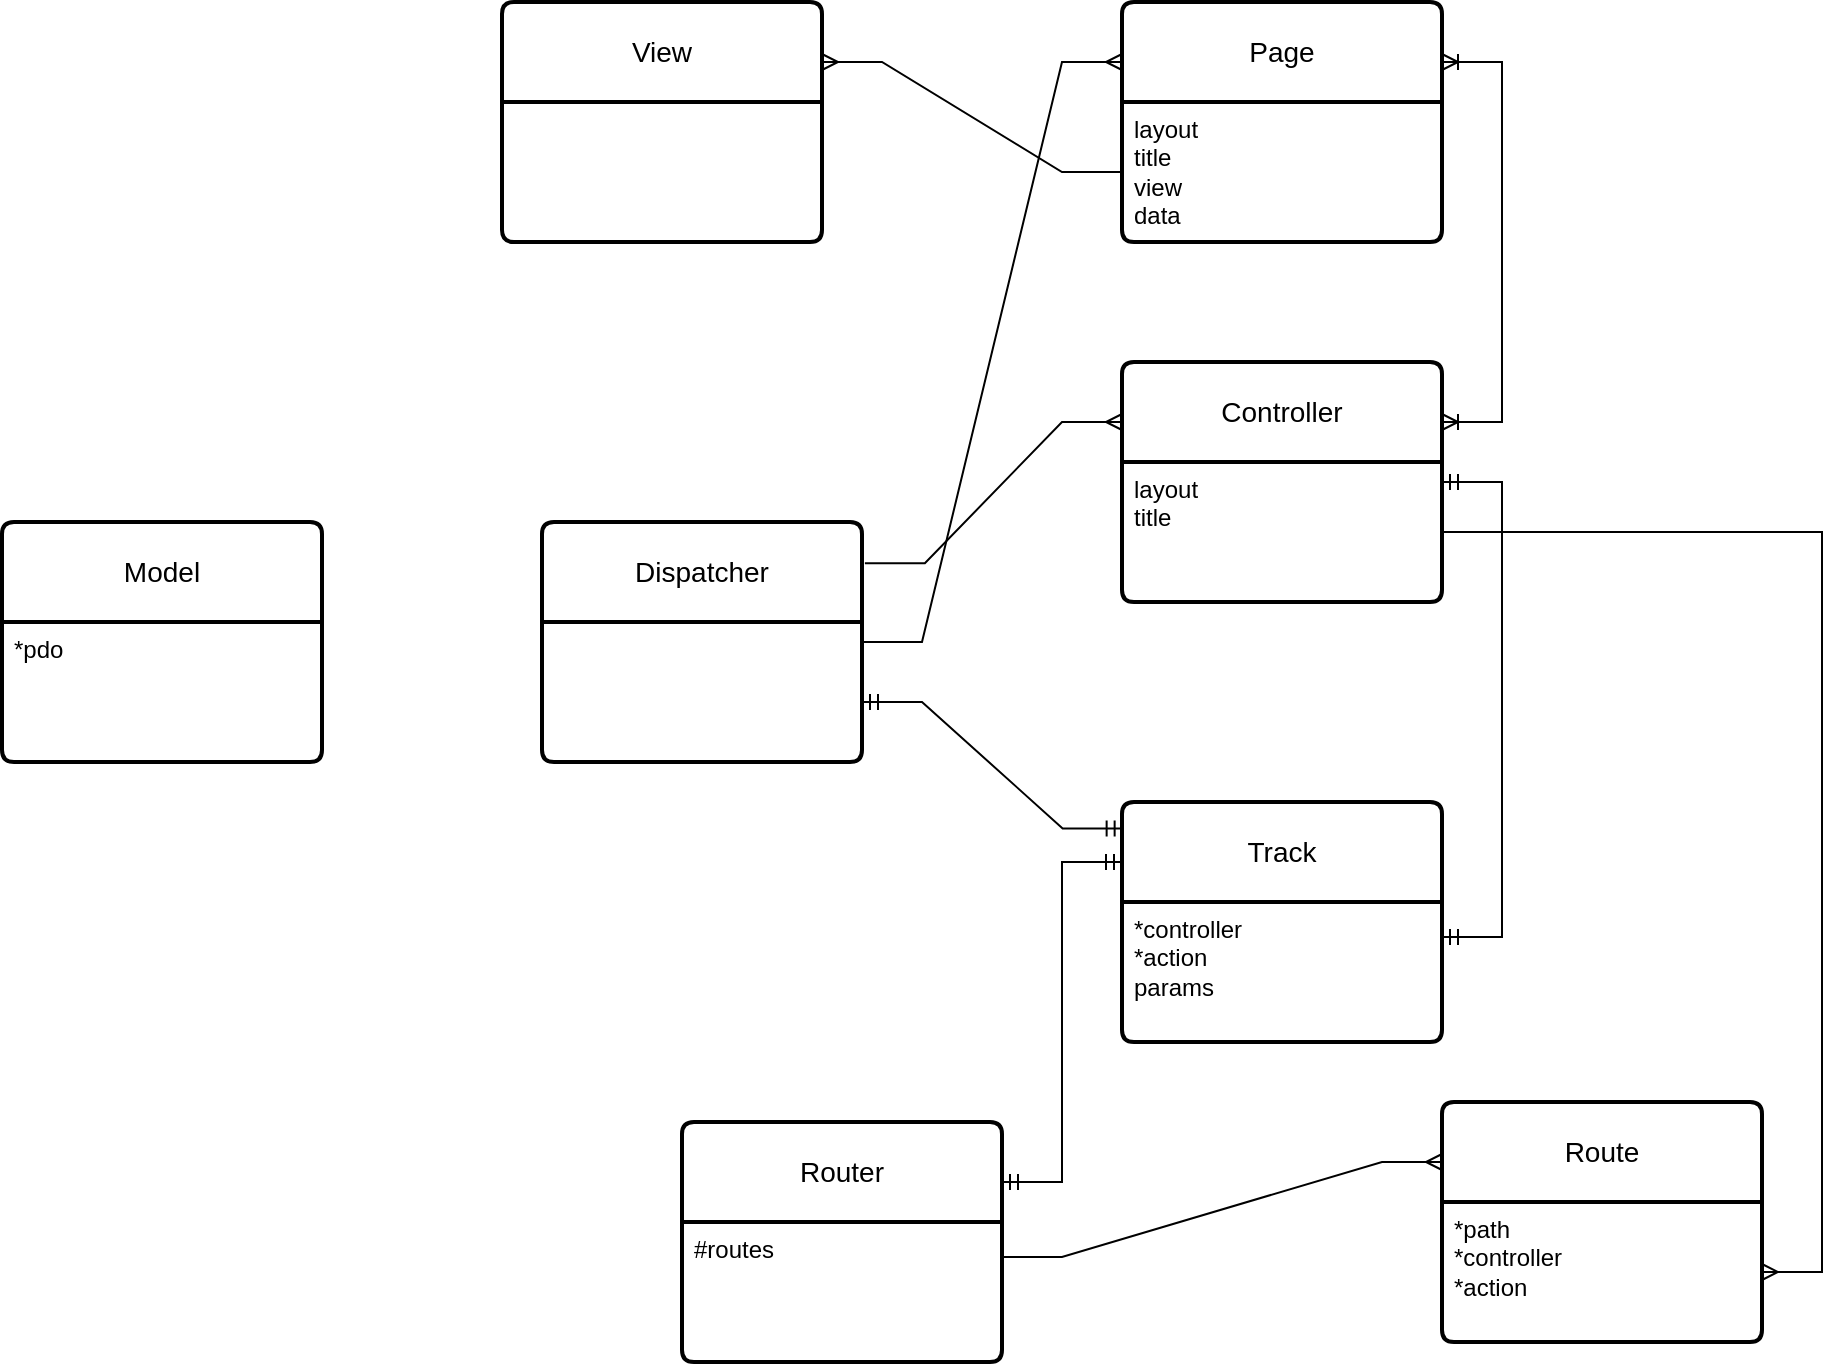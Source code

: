 <mxfile version="23.1.1" type="github">
  <diagram id="R2lEEEUBdFMjLlhIrx00" name="Page-1">
    <mxGraphModel dx="2693" dy="1846" grid="1" gridSize="10" guides="1" tooltips="1" connect="1" arrows="1" fold="1" page="1" pageScale="1" pageWidth="850" pageHeight="1100" math="0" shadow="0" extFonts="Permanent Marker^https://fonts.googleapis.com/css?family=Permanent+Marker">
      <root>
        <mxCell id="0" />
        <mxCell id="1" parent="0" />
        <mxCell id="fpcZFmj4kknY35M-rv4F-65" value="Router" style="swimlane;childLayout=stackLayout;horizontal=1;startSize=50;horizontalStack=0;rounded=1;fontSize=14;fontStyle=0;strokeWidth=2;resizeParent=0;resizeLast=1;shadow=0;dashed=0;align=center;arcSize=4;whiteSpace=wrap;html=1;" vertex="1" parent="1">
          <mxGeometry x="110" y="350" width="160" height="120" as="geometry" />
        </mxCell>
        <mxCell id="fpcZFmj4kknY35M-rv4F-66" value="#routes" style="align=left;strokeColor=none;fillColor=none;spacingLeft=4;fontSize=12;verticalAlign=top;resizable=0;rotatable=0;part=1;html=1;" vertex="1" parent="fpcZFmj4kknY35M-rv4F-65">
          <mxGeometry y="50" width="160" height="70" as="geometry" />
        </mxCell>
        <mxCell id="fpcZFmj4kknY35M-rv4F-67" value="Track" style="swimlane;childLayout=stackLayout;horizontal=1;startSize=50;horizontalStack=0;rounded=1;fontSize=14;fontStyle=0;strokeWidth=2;resizeParent=0;resizeLast=1;shadow=0;dashed=0;align=center;arcSize=4;whiteSpace=wrap;html=1;" vertex="1" parent="1">
          <mxGeometry x="330" y="190" width="160" height="120" as="geometry" />
        </mxCell>
        <mxCell id="fpcZFmj4kknY35M-rv4F-68" value="*controller&lt;div&gt;*action&lt;/div&gt;&lt;div&gt;params&lt;/div&gt;" style="align=left;strokeColor=none;fillColor=none;spacingLeft=4;fontSize=12;verticalAlign=top;resizable=0;rotatable=0;part=1;html=1;" vertex="1" parent="fpcZFmj4kknY35M-rv4F-67">
          <mxGeometry y="50" width="160" height="70" as="geometry" />
        </mxCell>
        <mxCell id="fpcZFmj4kknY35M-rv4F-69" value="Route" style="swimlane;childLayout=stackLayout;horizontal=1;startSize=50;horizontalStack=0;rounded=1;fontSize=14;fontStyle=0;strokeWidth=2;resizeParent=0;resizeLast=1;shadow=0;dashed=0;align=center;arcSize=4;whiteSpace=wrap;html=1;" vertex="1" parent="1">
          <mxGeometry x="490" y="340" width="160" height="120" as="geometry" />
        </mxCell>
        <mxCell id="fpcZFmj4kknY35M-rv4F-70" value="*path&lt;div&gt;*controller&lt;/div&gt;&lt;div&gt;*action&lt;/div&gt;" style="align=left;strokeColor=none;fillColor=none;spacingLeft=4;fontSize=12;verticalAlign=top;resizable=0;rotatable=0;part=1;html=1;" vertex="1" parent="fpcZFmj4kknY35M-rv4F-69">
          <mxGeometry y="50" width="160" height="70" as="geometry" />
        </mxCell>
        <mxCell id="fpcZFmj4kknY35M-rv4F-72" value="" style="edgeStyle=entityRelationEdgeStyle;fontSize=12;html=1;endArrow=ERmandOne;startArrow=ERmandOne;rounded=0;entryX=0;entryY=0.25;entryDx=0;entryDy=0;exitX=1;exitY=0.25;exitDx=0;exitDy=0;" edge="1" parent="1" source="fpcZFmj4kknY35M-rv4F-65" target="fpcZFmj4kknY35M-rv4F-67">
          <mxGeometry width="100" height="100" relative="1" as="geometry">
            <mxPoint x="210" y="340" as="sourcePoint" />
            <mxPoint x="310" y="240" as="targetPoint" />
          </mxGeometry>
        </mxCell>
        <mxCell id="fpcZFmj4kknY35M-rv4F-74" value="" style="edgeStyle=entityRelationEdgeStyle;fontSize=12;html=1;endArrow=ERmany;rounded=0;entryX=0;entryY=0.25;entryDx=0;entryDy=0;exitX=1;exitY=0.25;exitDx=0;exitDy=0;" edge="1" parent="1" source="fpcZFmj4kknY35M-rv4F-66" target="fpcZFmj4kknY35M-rv4F-69">
          <mxGeometry width="100" height="100" relative="1" as="geometry">
            <mxPoint x="150" y="590" as="sourcePoint" />
            <mxPoint x="250" y="490" as="targetPoint" />
            <Array as="points">
              <mxPoint x="160" y="460" />
            </Array>
          </mxGeometry>
        </mxCell>
        <mxCell id="fpcZFmj4kknY35M-rv4F-78" value="Dispatcher" style="swimlane;childLayout=stackLayout;horizontal=1;startSize=50;horizontalStack=0;rounded=1;fontSize=14;fontStyle=0;strokeWidth=2;resizeParent=0;resizeLast=1;shadow=0;dashed=0;align=center;arcSize=4;whiteSpace=wrap;html=1;" vertex="1" parent="1">
          <mxGeometry x="40" y="50" width="160" height="120" as="geometry" />
        </mxCell>
        <mxCell id="fpcZFmj4kknY35M-rv4F-82" value="" style="edgeStyle=entityRelationEdgeStyle;fontSize=12;html=1;endArrow=ERmandOne;startArrow=ERmandOne;rounded=0;exitX=1;exitY=0.25;exitDx=0;exitDy=0;entryX=1;entryY=0.143;entryDx=0;entryDy=0;entryPerimeter=0;" edge="1" parent="1" source="fpcZFmj4kknY35M-rv4F-68" target="fpcZFmj4kknY35M-rv4F-85">
          <mxGeometry width="100" height="100" relative="1" as="geometry">
            <mxPoint x="580" y="230" as="sourcePoint" />
            <mxPoint x="490.0" y="30.0" as="targetPoint" />
            <Array as="points">
              <mxPoint x="570" y="80" />
            </Array>
          </mxGeometry>
        </mxCell>
        <mxCell id="fpcZFmj4kknY35M-rv4F-83" value="" style="edgeStyle=entityRelationEdgeStyle;fontSize=12;html=1;endArrow=ERmandOne;startArrow=ERmandOne;rounded=0;exitX=1;exitY=0.75;exitDx=0;exitDy=0;entryX=0.002;entryY=0.11;entryDx=0;entryDy=0;entryPerimeter=0;" edge="1" parent="1" source="fpcZFmj4kknY35M-rv4F-78" target="fpcZFmj4kknY35M-rv4F-67">
          <mxGeometry width="100" height="100" relative="1" as="geometry">
            <mxPoint x="270" y="250" as="sourcePoint" />
            <mxPoint x="370" y="150" as="targetPoint" />
          </mxGeometry>
        </mxCell>
        <mxCell id="fpcZFmj4kknY35M-rv4F-84" value="Controller" style="swimlane;childLayout=stackLayout;horizontal=1;startSize=50;horizontalStack=0;rounded=1;fontSize=14;fontStyle=0;strokeWidth=2;resizeParent=0;resizeLast=1;shadow=0;dashed=0;align=center;arcSize=4;whiteSpace=wrap;html=1;" vertex="1" parent="1">
          <mxGeometry x="330" y="-30" width="160" height="120" as="geometry" />
        </mxCell>
        <mxCell id="fpcZFmj4kknY35M-rv4F-85" value="layout&lt;div&gt;title&lt;/div&gt;" style="align=left;strokeColor=none;fillColor=none;spacingLeft=4;fontSize=12;verticalAlign=top;resizable=0;rotatable=0;part=1;html=1;" vertex="1" parent="fpcZFmj4kknY35M-rv4F-84">
          <mxGeometry y="50" width="160" height="70" as="geometry" />
        </mxCell>
        <mxCell id="fpcZFmj4kknY35M-rv4F-88" value="Page" style="swimlane;childLayout=stackLayout;horizontal=1;startSize=50;horizontalStack=0;rounded=1;fontSize=14;fontStyle=0;strokeWidth=2;resizeParent=0;resizeLast=1;shadow=0;dashed=0;align=center;arcSize=4;whiteSpace=wrap;html=1;" vertex="1" parent="1">
          <mxGeometry x="330" y="-210" width="160" height="120" as="geometry" />
        </mxCell>
        <mxCell id="fpcZFmj4kknY35M-rv4F-89" value="layout&lt;div&gt;title&lt;/div&gt;&lt;div&gt;view&lt;/div&gt;&lt;div&gt;data&lt;/div&gt;" style="align=left;strokeColor=none;fillColor=none;spacingLeft=4;fontSize=12;verticalAlign=top;resizable=0;rotatable=0;part=1;html=1;" vertex="1" parent="fpcZFmj4kknY35M-rv4F-88">
          <mxGeometry y="50" width="160" height="70" as="geometry" />
        </mxCell>
        <mxCell id="fpcZFmj4kknY35M-rv4F-90" value="" style="edgeStyle=entityRelationEdgeStyle;fontSize=12;html=1;endArrow=ERoneToMany;startArrow=ERoneToMany;rounded=0;exitX=1;exitY=0.25;exitDx=0;exitDy=0;entryX=1;entryY=0.25;entryDx=0;entryDy=0;" edge="1" parent="1" source="fpcZFmj4kknY35M-rv4F-84" target="fpcZFmj4kknY35M-rv4F-88">
          <mxGeometry width="100" height="100" relative="1" as="geometry">
            <mxPoint x="560" y="20" as="sourcePoint" />
            <mxPoint x="660" y="-80" as="targetPoint" />
          </mxGeometry>
        </mxCell>
        <mxCell id="fpcZFmj4kknY35M-rv4F-91" value="" style="edgeStyle=entityRelationEdgeStyle;fontSize=12;html=1;endArrow=ERmany;rounded=0;exitX=1.009;exitY=0.172;exitDx=0;exitDy=0;exitPerimeter=0;entryX=0;entryY=0.25;entryDx=0;entryDy=0;" edge="1" parent="1" source="fpcZFmj4kknY35M-rv4F-78" target="fpcZFmj4kknY35M-rv4F-84">
          <mxGeometry width="100" height="100" relative="1" as="geometry">
            <mxPoint x="330" y="130" as="sourcePoint" />
            <mxPoint x="430" y="30" as="targetPoint" />
          </mxGeometry>
        </mxCell>
        <mxCell id="fpcZFmj4kknY35M-rv4F-92" value="" style="edgeStyle=entityRelationEdgeStyle;fontSize=12;html=1;endArrow=ERmany;rounded=0;exitX=1;exitY=0.5;exitDx=0;exitDy=0;" edge="1" parent="1" source="fpcZFmj4kknY35M-rv4F-85" target="fpcZFmj4kknY35M-rv4F-70">
          <mxGeometry width="100" height="100" relative="1" as="geometry">
            <mxPoint x="610" y="-10.0" as="sourcePoint" />
            <mxPoint x="770" y="340" as="targetPoint" />
          </mxGeometry>
        </mxCell>
        <mxCell id="fpcZFmj4kknY35M-rv4F-98" value="" style="edgeStyle=entityRelationEdgeStyle;fontSize=12;html=1;endArrow=ERmany;rounded=0;entryX=0;entryY=0.25;entryDx=0;entryDy=0;" edge="1" parent="1" source="fpcZFmj4kknY35M-rv4F-78" target="fpcZFmj4kknY35M-rv4F-88">
          <mxGeometry width="100" height="100" relative="1" as="geometry">
            <mxPoint x="130" y="10" as="sourcePoint" />
            <mxPoint x="230" y="-90" as="targetPoint" />
          </mxGeometry>
        </mxCell>
        <mxCell id="fpcZFmj4kknY35M-rv4F-99" value="View" style="swimlane;childLayout=stackLayout;horizontal=1;startSize=50;horizontalStack=0;rounded=1;fontSize=14;fontStyle=0;strokeWidth=2;resizeParent=0;resizeLast=1;shadow=0;dashed=0;align=center;arcSize=4;whiteSpace=wrap;html=1;" vertex="1" parent="1">
          <mxGeometry x="20" y="-210" width="160" height="120" as="geometry" />
        </mxCell>
        <mxCell id="fpcZFmj4kknY35M-rv4F-101" value="Model" style="swimlane;childLayout=stackLayout;horizontal=1;startSize=50;horizontalStack=0;rounded=1;fontSize=14;fontStyle=0;strokeWidth=2;resizeParent=0;resizeLast=1;shadow=0;dashed=0;align=center;arcSize=4;whiteSpace=wrap;html=1;" vertex="1" parent="1">
          <mxGeometry x="-230" y="50" width="160" height="120" as="geometry" />
        </mxCell>
        <mxCell id="fpcZFmj4kknY35M-rv4F-102" value="*pdo" style="align=left;strokeColor=none;fillColor=none;spacingLeft=4;fontSize=12;verticalAlign=top;resizable=0;rotatable=0;part=1;html=1;" vertex="1" parent="fpcZFmj4kknY35M-rv4F-101">
          <mxGeometry y="50" width="160" height="70" as="geometry" />
        </mxCell>
        <mxCell id="fpcZFmj4kknY35M-rv4F-103" value="" style="edgeStyle=entityRelationEdgeStyle;fontSize=12;html=1;endArrow=ERmany;rounded=0;exitX=0;exitY=0.5;exitDx=0;exitDy=0;entryX=1;entryY=0.25;entryDx=0;entryDy=0;" edge="1" parent="1" source="fpcZFmj4kknY35M-rv4F-89" target="fpcZFmj4kknY35M-rv4F-99">
          <mxGeometry width="100" height="100" relative="1" as="geometry">
            <mxPoint x="510" y="70" as="sourcePoint" />
            <mxPoint x="610" y="-30" as="targetPoint" />
          </mxGeometry>
        </mxCell>
      </root>
    </mxGraphModel>
  </diagram>
</mxfile>
